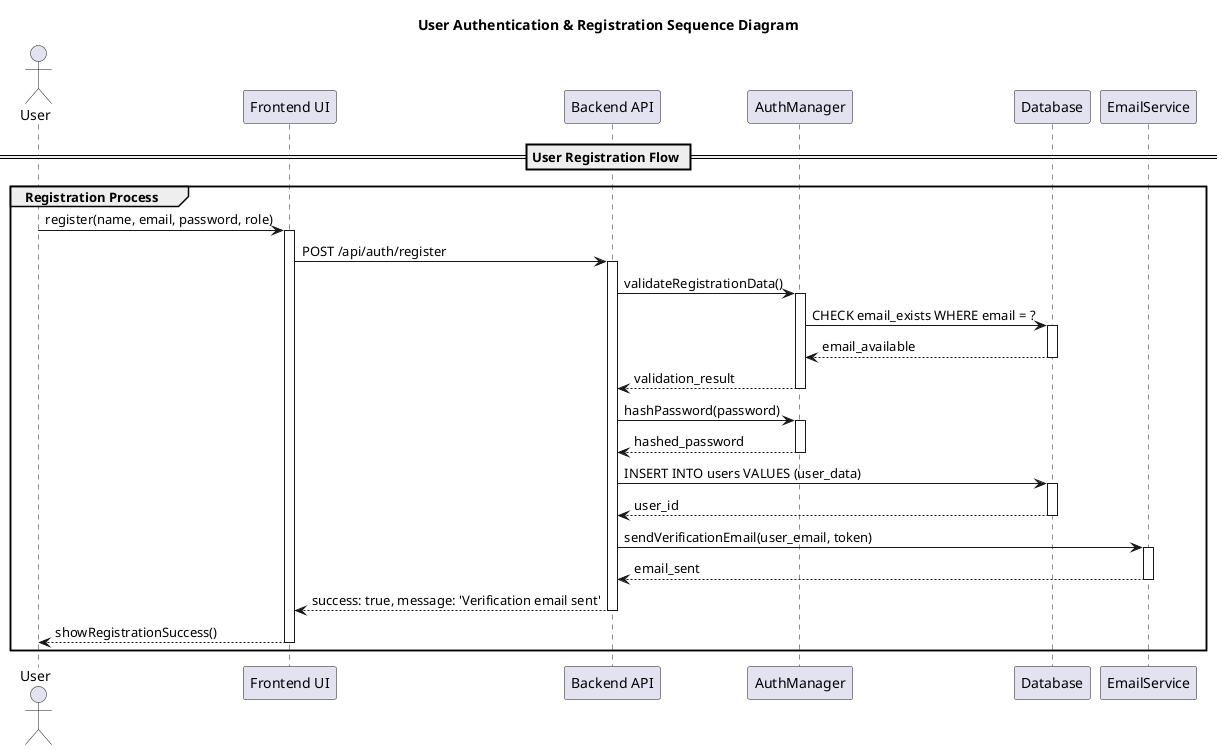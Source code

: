 @startuml
title User Authentication & Registration Sequence Diagram

actor User as User
participant "Frontend UI" as Frontend
participant "Backend API" as Backend
participant "AuthManager" as AuthManager
participant "Database" as Database
participant "EmailService" as EmailService

== User Registration Flow ==

group Registration Process
    User -> Frontend: register(name, email, password, role)
    activate Frontend
    
    Frontend -> Backend: POST /api/auth/register
    activate Backend
    
    Backend -> AuthManager: validateRegistrationData()
    activate AuthManager
    AuthManager -> Database: CHECK email_exists WHERE email = ?
    activate Database
    Database --> AuthManager: email_available
    deactivate Database
    AuthManager --> Backend: validation_result
    deactivate AuthManager
    
    Backend -> AuthManager: hashPassword(password)
    activate AuthManager
    AuthManager --> Backend: hashed_password
    deactivate AuthManager
    
    Backend -> Database: INSERT INTO users VALUES (user_data)
    activate Database
    Database --> Backend: user_id
    deactivate Database
    
    Backend -> EmailService: sendVerificationEmail(user_email, token)
    activate EmailService
    EmailService --> Backend: email_sent
    deactivate EmailService
    
    Backend --> Frontend: success: true, message: 'Verification email sent'
    deactivate Backend
    
    Frontend --> User: showRegistrationSuccess()
    deactivate Frontend
end

